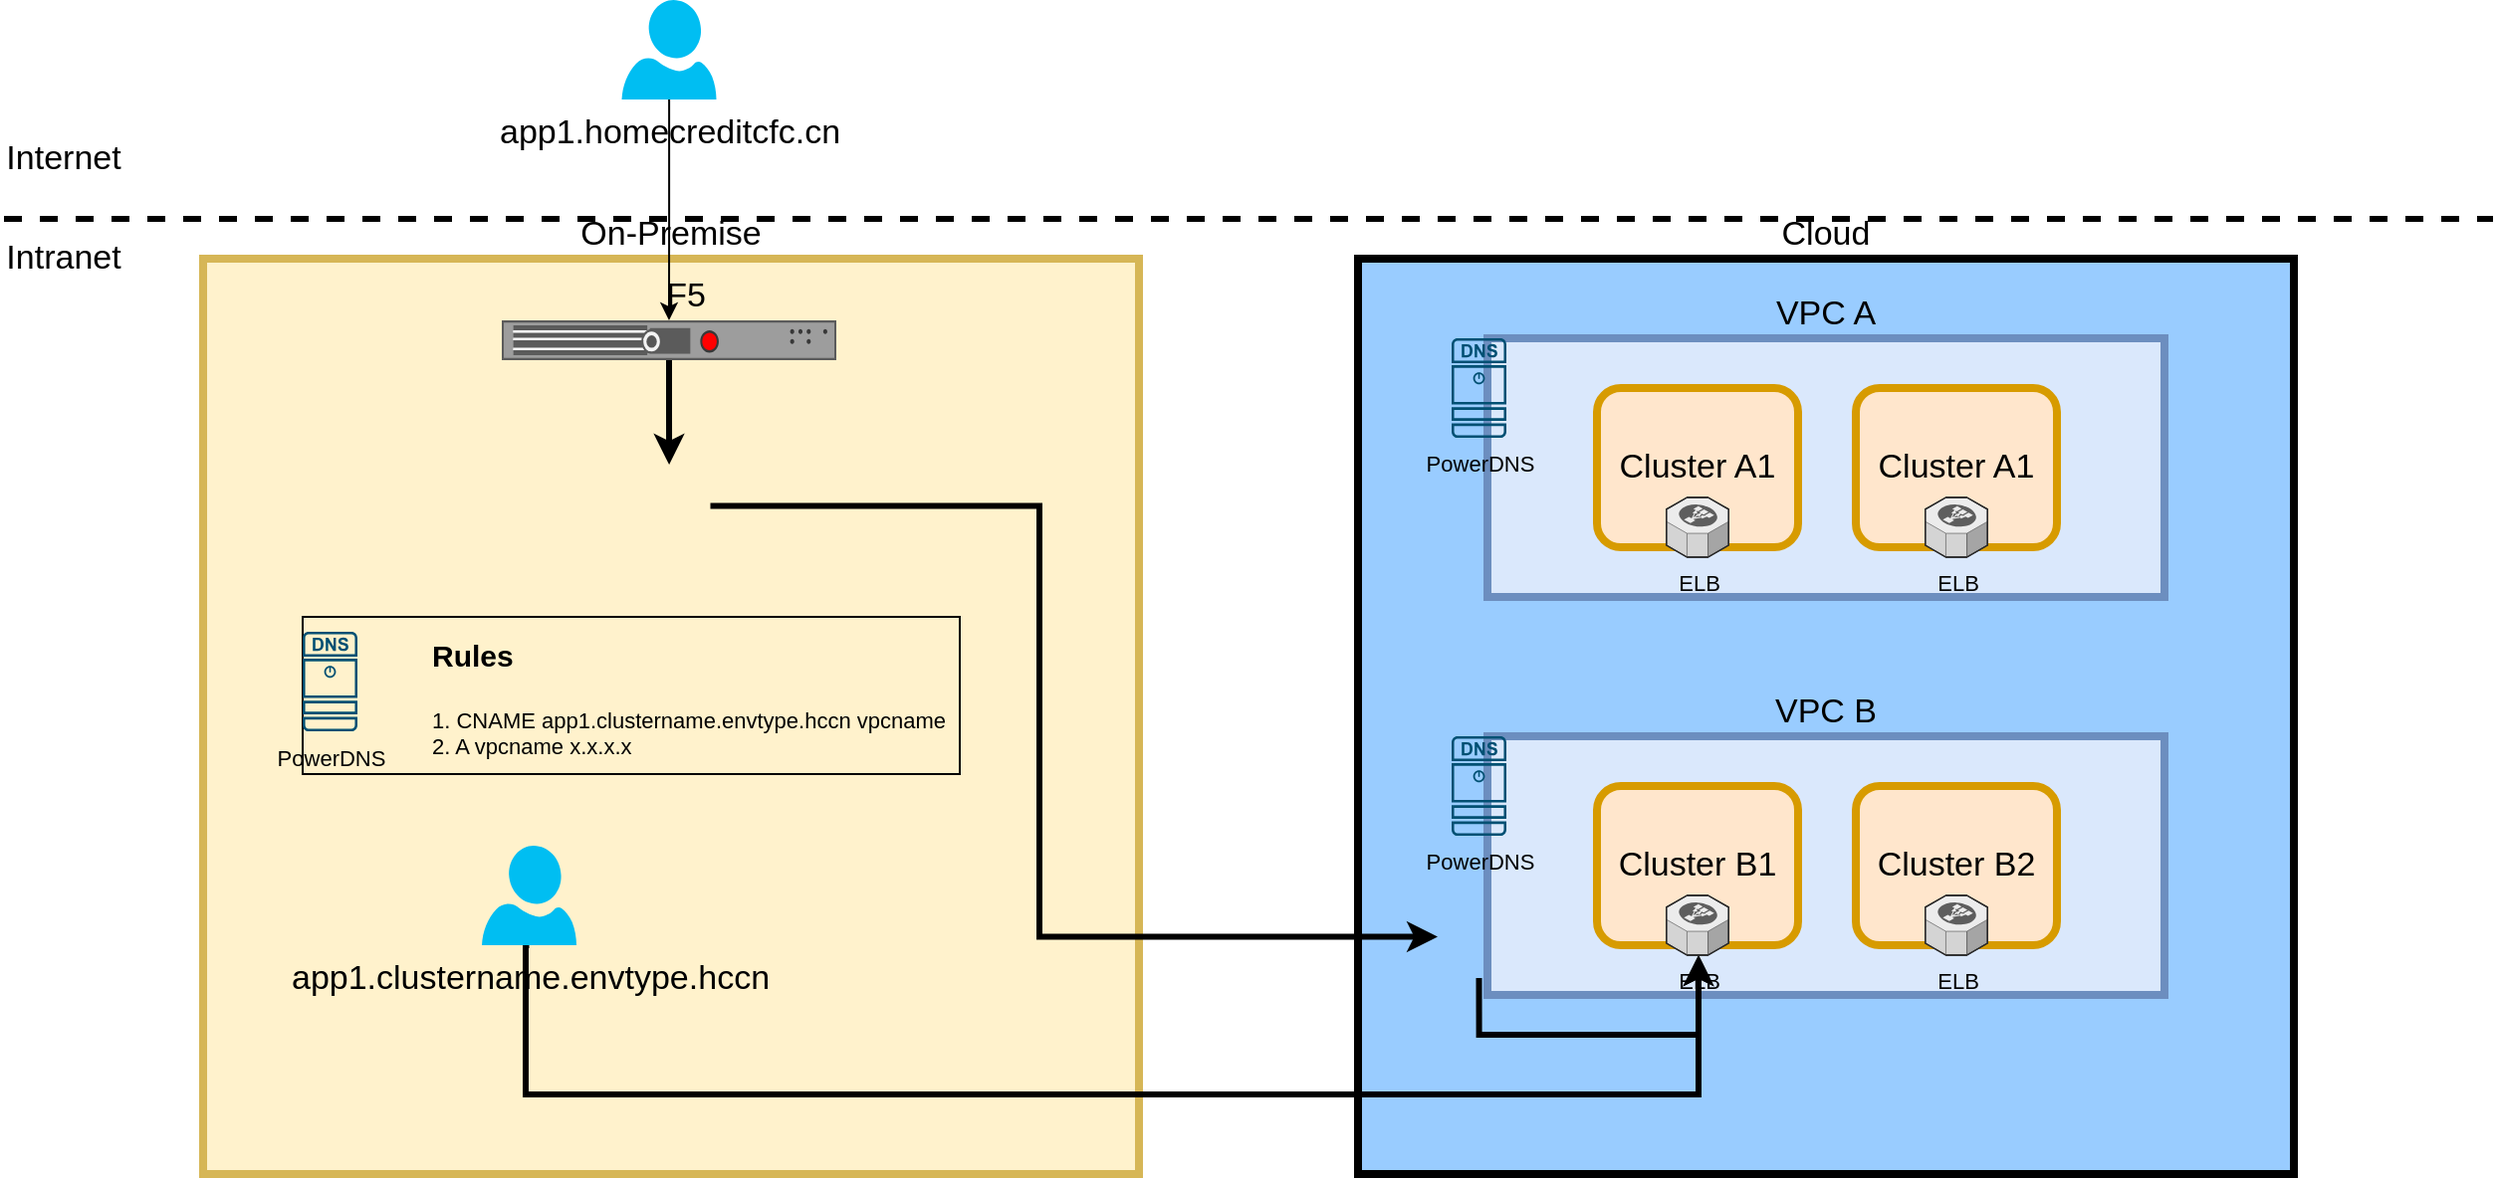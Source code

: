 <mxfile version="14.6.6" type="github">
  <diagram id="9IovndKO5Lwux1j9DJRa" name="Page-1">
    <mxGraphModel dx="1422" dy="752" grid="1" gridSize="10" guides="1" tooltips="1" connect="1" arrows="1" fold="1" page="1" pageScale="1" pageWidth="1920" pageHeight="1200" math="0" shadow="0">
      <root>
        <mxCell id="0" />
        <mxCell id="1" parent="0" />
        <mxCell id="GJDk6ChRwVHrgXMmXjr3-1" value="" style="endArrow=none;dashed=1;html=1;fontSize=11;strokeWidth=3;" edge="1" parent="1">
          <mxGeometry width="50" height="50" relative="1" as="geometry">
            <mxPoint x="10" y="180" as="sourcePoint" />
            <mxPoint x="1260" y="180" as="targetPoint" />
          </mxGeometry>
        </mxCell>
        <mxCell id="GJDk6ChRwVHrgXMmXjr3-4" value="On-Premise" style="rounded=0;whiteSpace=wrap;html=1;strokeWidth=4;labelPosition=center;verticalLabelPosition=top;align=center;verticalAlign=bottom;fontSize=17;fillColor=#fff2cc;strokeColor=#d6b656;" vertex="1" parent="1">
          <mxGeometry x="110" y="200" width="470" height="460" as="geometry" />
        </mxCell>
        <mxCell id="GJDk6ChRwVHrgXMmXjr3-5" value="Cloud" style="rounded=0;whiteSpace=wrap;html=1;strokeWidth=4;labelPosition=center;verticalLabelPosition=top;align=center;verticalAlign=bottom;fontSize=17;labelBorderColor=none;labelBackgroundColor=none;fillColor=#99CCFF;" vertex="1" parent="1">
          <mxGeometry x="690" y="200" width="470" height="460" as="geometry" />
        </mxCell>
        <mxCell id="GJDk6ChRwVHrgXMmXjr3-6" value="&lt;div&gt;VPC A&lt;/div&gt;" style="rounded=0;whiteSpace=wrap;html=1;labelBackgroundColor=none;fontSize=17;strokeWidth=4;labelPosition=center;verticalLabelPosition=top;align=center;verticalAlign=bottom;fillColor=#dae8fc;strokeColor=#6c8ebf;" vertex="1" parent="1">
          <mxGeometry x="755" y="240" width="340" height="130" as="geometry" />
        </mxCell>
        <mxCell id="GJDk6ChRwVHrgXMmXjr3-7" value="&lt;div&gt;VPC B&lt;/div&gt;" style="rounded=0;whiteSpace=wrap;html=1;labelBackgroundColor=none;fontSize=17;strokeWidth=4;labelPosition=center;verticalLabelPosition=top;align=center;verticalAlign=bottom;fillColor=#dae8fc;strokeColor=#6c8ebf;" vertex="1" parent="1">
          <mxGeometry x="755" y="440" width="340" height="130" as="geometry" />
        </mxCell>
        <mxCell id="GJDk6ChRwVHrgXMmXjr3-9" value="Cluster B1" style="rounded=1;whiteSpace=wrap;html=1;labelBackgroundColor=none;fontSize=17;strokeWidth=4;fillColor=#ffe6cc;strokeColor=#d79b00;" vertex="1" parent="1">
          <mxGeometry x="810" y="465" width="101" height="80" as="geometry" />
        </mxCell>
        <mxCell id="GJDk6ChRwVHrgXMmXjr3-13" value="Cluster B2" style="rounded=1;whiteSpace=wrap;html=1;labelBackgroundColor=none;fontSize=17;strokeWidth=4;fillColor=#ffe6cc;strokeColor=#d79b00;" vertex="1" parent="1">
          <mxGeometry x="940" y="465" width="101" height="80" as="geometry" />
        </mxCell>
        <mxCell id="GJDk6ChRwVHrgXMmXjr3-15" value="Cluster A1" style="rounded=1;whiteSpace=wrap;html=1;labelBackgroundColor=none;fontSize=17;strokeWidth=4;fillColor=#ffe6cc;strokeColor=#d79b00;" vertex="1" parent="1">
          <mxGeometry x="810" y="265" width="101" height="80" as="geometry" />
        </mxCell>
        <mxCell id="GJDk6ChRwVHrgXMmXjr3-16" value="Cluster A1" style="rounded=1;whiteSpace=wrap;html=1;labelBackgroundColor=none;fontSize=17;strokeWidth=4;fillColor=#ffe6cc;strokeColor=#d79b00;" vertex="1" parent="1">
          <mxGeometry x="940" y="265" width="101" height="80" as="geometry" />
        </mxCell>
        <mxCell id="GJDk6ChRwVHrgXMmXjr3-26" value="" style="edgeStyle=orthogonalEdgeStyle;rounded=0;orthogonalLoop=1;jettySize=auto;html=1;fontSize=11;strokeWidth=3;exitX=0.5;exitY=1;exitDx=0;exitDy=0;exitPerimeter=0;" edge="1" parent="1" source="GJDk6ChRwVHrgXMmXjr3-18" target="GJDk6ChRwVHrgXMmXjr3-36">
          <mxGeometry relative="1" as="geometry">
            <Array as="points">
              <mxPoint x="272" y="545" />
              <mxPoint x="272" y="620" />
              <mxPoint x="861" y="620" />
            </Array>
          </mxGeometry>
        </mxCell>
        <mxCell id="GJDk6ChRwVHrgXMmXjr3-18" value="&lt;div&gt;app1.clustername.envtype.hccn&lt;/div&gt;" style="verticalLabelPosition=bottom;html=1;verticalAlign=top;align=center;strokeColor=none;fillColor=#00BEF2;shape=mxgraph.azure.user;labelBackgroundColor=none;fontSize=17;" vertex="1" parent="1">
          <mxGeometry x="250" y="495" width="47.5" height="50" as="geometry" />
        </mxCell>
        <mxCell id="GJDk6ChRwVHrgXMmXjr3-21" value="" style="edgeStyle=orthogonalEdgeStyle;rounded=0;orthogonalLoop=1;jettySize=auto;html=1;fontSize=17;" edge="1" parent="1" source="GJDk6ChRwVHrgXMmXjr3-19" target="GJDk6ChRwVHrgXMmXjr3-20">
          <mxGeometry relative="1" as="geometry" />
        </mxCell>
        <mxCell id="GJDk6ChRwVHrgXMmXjr3-19" value="app1.homecreditcfc.cn" style="verticalLabelPosition=bottom;html=1;verticalAlign=top;align=center;strokeColor=none;fillColor=#00BEF2;shape=mxgraph.azure.user;labelBackgroundColor=none;fontSize=17;" vertex="1" parent="1">
          <mxGeometry x="320.25" y="70" width="47.5" height="50" as="geometry" />
        </mxCell>
        <mxCell id="GJDk6ChRwVHrgXMmXjr3-55" value="" style="edgeStyle=orthogonalEdgeStyle;rounded=0;orthogonalLoop=1;jettySize=auto;html=1;fontSize=11;strokeWidth=3;entryX=0;entryY=0.5;entryDx=0;entryDy=0;exitX=1;exitY=0.5;exitDx=0;exitDy=0;" edge="1" parent="1" source="GJDk6ChRwVHrgXMmXjr3-59" target="GJDk6ChRwVHrgXMmXjr3-34">
          <mxGeometry relative="1" as="geometry">
            <mxPoint x="508" y="241" as="targetPoint" />
            <Array as="points">
              <mxPoint x="530" y="324" />
              <mxPoint x="530" y="541" />
            </Array>
          </mxGeometry>
        </mxCell>
        <mxCell id="GJDk6ChRwVHrgXMmXjr3-60" value="" style="edgeStyle=orthogonalEdgeStyle;rounded=0;orthogonalLoop=1;jettySize=auto;html=1;fontSize=11;strokeWidth=3;" edge="1" parent="1" source="GJDk6ChRwVHrgXMmXjr3-20" target="GJDk6ChRwVHrgXMmXjr3-59">
          <mxGeometry relative="1" as="geometry" />
        </mxCell>
        <mxCell id="GJDk6ChRwVHrgXMmXjr3-20" value="F5" style="strokeColor=#666666;html=1;labelPosition=center;align=center;spacingLeft=15;shadow=0;dashed=0;outlineConnect=0;shape=mxgraph.rack.f5.arx_500;labelBackgroundColor=none;fontSize=17;verticalLabelPosition=top;verticalAlign=bottom;" vertex="1" parent="1">
          <mxGeometry x="260" y="231" width="168" height="20" as="geometry" />
        </mxCell>
        <mxCell id="GJDk6ChRwVHrgXMmXjr3-22" value="" style="shape=image;html=1;verticalAlign=top;verticalLabelPosition=bottom;labelBackgroundColor=#ffffff;imageAspect=0;aspect=fixed;image=https://cdn4.iconfinder.com/data/icons/logos-brands-5/24/nginx-128.png;fontSize=17;strokeWidth=4;" vertex="1" parent="1">
          <mxGeometry x="730" y="320" width="41.5" height="41.5" as="geometry" />
        </mxCell>
        <mxCell id="GJDk6ChRwVHrgXMmXjr3-23" value="Internet" style="text;html=1;strokeColor=none;fillColor=none;align=center;verticalAlign=middle;whiteSpace=wrap;rounded=0;labelBackgroundColor=none;fontSize=17;" vertex="1" parent="1">
          <mxGeometry x="20" y="140" width="40" height="20" as="geometry" />
        </mxCell>
        <mxCell id="GJDk6ChRwVHrgXMmXjr3-24" value="Intranet" style="text;html=1;strokeColor=none;fillColor=none;align=center;verticalAlign=middle;whiteSpace=wrap;rounded=0;labelBackgroundColor=none;fontSize=17;" vertex="1" parent="1">
          <mxGeometry x="20" y="190" width="40" height="20" as="geometry" />
        </mxCell>
        <mxCell id="GJDk6ChRwVHrgXMmXjr3-32" value="PowerDNS" style="points=[[0.015,0.015,0],[0.985,0.015,0],[0.985,0.985,0],[0.015,0.985,0],[0.25,0,0],[0.5,0,0],[0.75,0,0],[1,0.25,0],[1,0.5,0],[1,0.75,0],[0.75,1,0],[0.5,1,0],[0.25,1,0],[0,0.75,0],[0,0.5,0],[0,0.25,0]];verticalLabelPosition=bottom;html=1;verticalAlign=top;aspect=fixed;align=center;pointerEvents=1;shape=mxgraph.cisco19.dns_server;fillColor=#005073;strokeColor=none;labelBackgroundColor=none;fontSize=11;" vertex="1" parent="1">
          <mxGeometry x="737" y="240" width="27.5" height="50" as="geometry" />
        </mxCell>
        <mxCell id="GJDk6ChRwVHrgXMmXjr3-33" value="PowerDNS" style="points=[[0.015,0.015,0],[0.985,0.015,0],[0.985,0.985,0],[0.015,0.985,0],[0.25,0,0],[0.5,0,0],[0.75,0,0],[1,0.25,0],[1,0.5,0],[1,0.75,0],[0.75,1,0],[0.5,1,0],[0.25,1,0],[0,0.75,0],[0,0.5,0],[0,0.25,0]];verticalLabelPosition=bottom;html=1;verticalAlign=top;aspect=fixed;align=center;pointerEvents=1;shape=mxgraph.cisco19.dns_server;fillColor=#005073;strokeColor=none;labelBackgroundColor=none;fontSize=11;" vertex="1" parent="1">
          <mxGeometry x="737" y="440" width="27.5" height="50" as="geometry" />
        </mxCell>
        <mxCell id="GJDk6ChRwVHrgXMmXjr3-35" style="edgeStyle=orthogonalEdgeStyle;rounded=0;orthogonalLoop=1;jettySize=auto;html=1;fontSize=11;strokeWidth=3;exitX=0.5;exitY=1;exitDx=0;exitDy=0;" edge="1" parent="1" source="GJDk6ChRwVHrgXMmXjr3-34" target="GJDk6ChRwVHrgXMmXjr3-36">
          <mxGeometry relative="1" as="geometry">
            <Array as="points">
              <mxPoint x="751" y="590" />
              <mxPoint x="861" y="590" />
            </Array>
          </mxGeometry>
        </mxCell>
        <mxCell id="GJDk6ChRwVHrgXMmXjr3-34" value="" style="shape=image;html=1;verticalAlign=top;verticalLabelPosition=bottom;labelBackgroundColor=#ffffff;imageAspect=0;aspect=fixed;image=https://cdn4.iconfinder.com/data/icons/logos-brands-5/24/nginx-128.png;fontSize=17;strokeWidth=4;" vertex="1" parent="1">
          <mxGeometry x="730" y="520" width="41.5" height="41.5" as="geometry" />
        </mxCell>
        <mxCell id="GJDk6ChRwVHrgXMmXjr3-36" value="&lt;div&gt;ELB&lt;/div&gt;&lt;div&gt;&lt;br&gt;&lt;/div&gt;" style="verticalLabelPosition=bottom;html=1;verticalAlign=top;strokeWidth=1;align=center;outlineConnect=0;dashed=0;outlineConnect=0;shape=mxgraph.aws3d.elasticLoadBalancing;fillColor=#ECECEC;strokeColor=#5E5E5E;aspect=fixed;labelBackgroundColor=none;fontSize=11;" vertex="1" parent="1">
          <mxGeometry x="844.85" y="520" width="31.3" height="30" as="geometry" />
        </mxCell>
        <mxCell id="GJDk6ChRwVHrgXMmXjr3-37" value="ELB" style="verticalLabelPosition=bottom;html=1;verticalAlign=top;strokeWidth=1;align=center;outlineConnect=0;dashed=0;outlineConnect=0;shape=mxgraph.aws3d.elasticLoadBalancing;fillColor=#ECECEC;strokeColor=#5E5E5E;aspect=fixed;labelBackgroundColor=none;fontSize=11;" vertex="1" parent="1">
          <mxGeometry x="974.85" y="520" width="31.3" height="30" as="geometry" />
        </mxCell>
        <mxCell id="GJDk6ChRwVHrgXMmXjr3-53" value="" style="group;labelBorderColor=#000000;rounded=0;strokeColor=#000000;" vertex="1" connectable="0" parent="1">
          <mxGeometry x="160" y="380" width="330" height="79" as="geometry" />
        </mxCell>
        <mxCell id="GJDk6ChRwVHrgXMmXjr3-30" value="&lt;h1&gt;&lt;font style=&quot;font-size: 15px&quot;&gt;Rules&lt;/font&gt;&lt;/h1&gt;&lt;div&gt;1. CNAME app1.clustername.envtype.hccn vpcname&lt;/div&gt;&lt;div&gt;2. A vpcname x.x.x.x&lt;br&gt;&lt;/div&gt;" style="text;html=1;spacing=5;spacingTop=-20;overflow=hidden;rounded=0;labelBackgroundColor=none;fontSize=11;labelBorderColor=none;whiteSpace=wrap;" vertex="1" parent="GJDk6ChRwVHrgXMmXjr3-53">
          <mxGeometry x="60" width="270" height="79" as="geometry" />
        </mxCell>
        <mxCell id="GJDk6ChRwVHrgXMmXjr3-39" value="PowerDNS" style="points=[[0.015,0.015,0],[0.985,0.015,0],[0.985,0.985,0],[0.015,0.985,0],[0.25,0,0],[0.5,0,0],[0.75,0,0],[1,0.25,0],[1,0.5,0],[1,0.75,0],[0.75,1,0],[0.5,1,0],[0.25,1,0],[0,0.75,0],[0,0.5,0],[0,0.25,0]];verticalLabelPosition=bottom;html=1;verticalAlign=top;aspect=fixed;align=center;pointerEvents=1;shape=mxgraph.cisco19.dns_server;fillColor=#005073;strokeColor=none;labelBackgroundColor=none;fontSize=11;" vertex="1" parent="GJDk6ChRwVHrgXMmXjr3-53">
          <mxGeometry y="7.5" width="27.5" height="50" as="geometry" />
        </mxCell>
        <mxCell id="GJDk6ChRwVHrgXMmXjr3-56" value="ELB" style="verticalLabelPosition=bottom;html=1;verticalAlign=top;strokeWidth=1;align=center;outlineConnect=0;dashed=0;outlineConnect=0;shape=mxgraph.aws3d.elasticLoadBalancing;fillColor=#ECECEC;strokeColor=#5E5E5E;aspect=fixed;labelBackgroundColor=none;fontSize=11;" vertex="1" parent="1">
          <mxGeometry x="974.85" y="320" width="31.3" height="30" as="geometry" />
        </mxCell>
        <mxCell id="GJDk6ChRwVHrgXMmXjr3-57" value="ELB" style="verticalLabelPosition=bottom;html=1;verticalAlign=top;strokeWidth=1;align=center;outlineConnect=0;dashed=0;outlineConnect=0;shape=mxgraph.aws3d.elasticLoadBalancing;fillColor=#ECECEC;strokeColor=#5E5E5E;aspect=fixed;labelBackgroundColor=none;fontSize=11;" vertex="1" parent="1">
          <mxGeometry x="844.85" y="320" width="31.3" height="30" as="geometry" />
        </mxCell>
        <mxCell id="GJDk6ChRwVHrgXMmXjr3-58" value="" style="shape=image;html=1;verticalAlign=top;verticalLabelPosition=bottom;labelBackgroundColor=#ffffff;imageAspect=0;aspect=fixed;image=https://cdn4.iconfinder.com/data/icons/logos-brands-5/24/nginx-128.png;fontSize=17;strokeWidth=4;" vertex="1" parent="1">
          <mxGeometry x="730" y="320" width="41.5" height="41.5" as="geometry" />
        </mxCell>
        <mxCell id="GJDk6ChRwVHrgXMmXjr3-59" value="" style="shape=image;html=1;verticalAlign=top;verticalLabelPosition=bottom;labelBackgroundColor=#ffffff;imageAspect=0;aspect=fixed;image=https://cdn4.iconfinder.com/data/icons/logos-brands-5/24/nginx-128.png;fontSize=17;strokeWidth=4;" vertex="1" parent="1">
          <mxGeometry x="323.25" y="303.5" width="41.5" height="41.5" as="geometry" />
        </mxCell>
      </root>
    </mxGraphModel>
  </diagram>
</mxfile>

